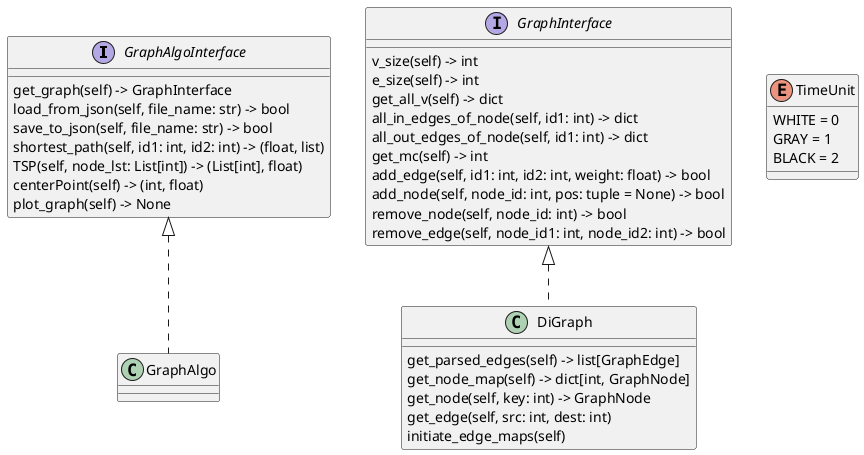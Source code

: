 @startuml
'https://plantuml.com/class-diagram

interface GraphAlgoInterface {

 get_graph(self) -> GraphInterface
 load_from_json(self, file_name: str) -> bool
 save_to_json(self, file_name: str) -> bool
 shortest_path(self, id1: int, id2: int) -> (float, list)
 TSP(self, node_lst: List[int]) -> (List[int], float)
 centerPoint(self) -> (int, float)
 plot_graph(self) -> None

}

interface GraphInterface {

 v_size(self) -> int
 e_size(self) -> int
 get_all_v(self) -> dict
 all_in_edges_of_node(self, id1: int) -> dict
 all_out_edges_of_node(self, id1: int) -> dict
 get_mc(self) -> int
 add_edge(self, id1: int, id2: int, weight: float) -> bool
 add_node(self, node_id: int, pos: tuple = None) -> bool
 remove_node(self, node_id: int) -> bool
 remove_edge(self, node_id1: int, node_id2: int) -> bool

}

class GraphAlgo implements GraphAlgoInterface{

}

class DiGraph implements GraphInterface{
  get_parsed_edges(self) -> list[GraphEdge]
  get_node_map(self) -> dict[int, GraphNode]
  get_node(self, key: int) -> GraphNode
  get_edge(self, src: int, dest: int)
  initiate_edge_maps(self)
}

enum TimeUnit {
    WHITE = 0
    GRAY = 1
    BLACK = 2
}

@enduml